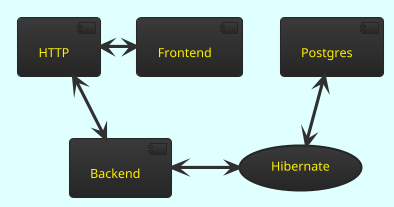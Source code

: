 @startuml

!theme black-knight

skinparam BackgroundColor #LightCyan



[Backend] as B
[Frontend] as F
[Postgres] as D
(Hibernate) as H
[HTTP] as http



F <-right-> http
http <--> B
B <-right-> H
H <-up-> D
@enduml